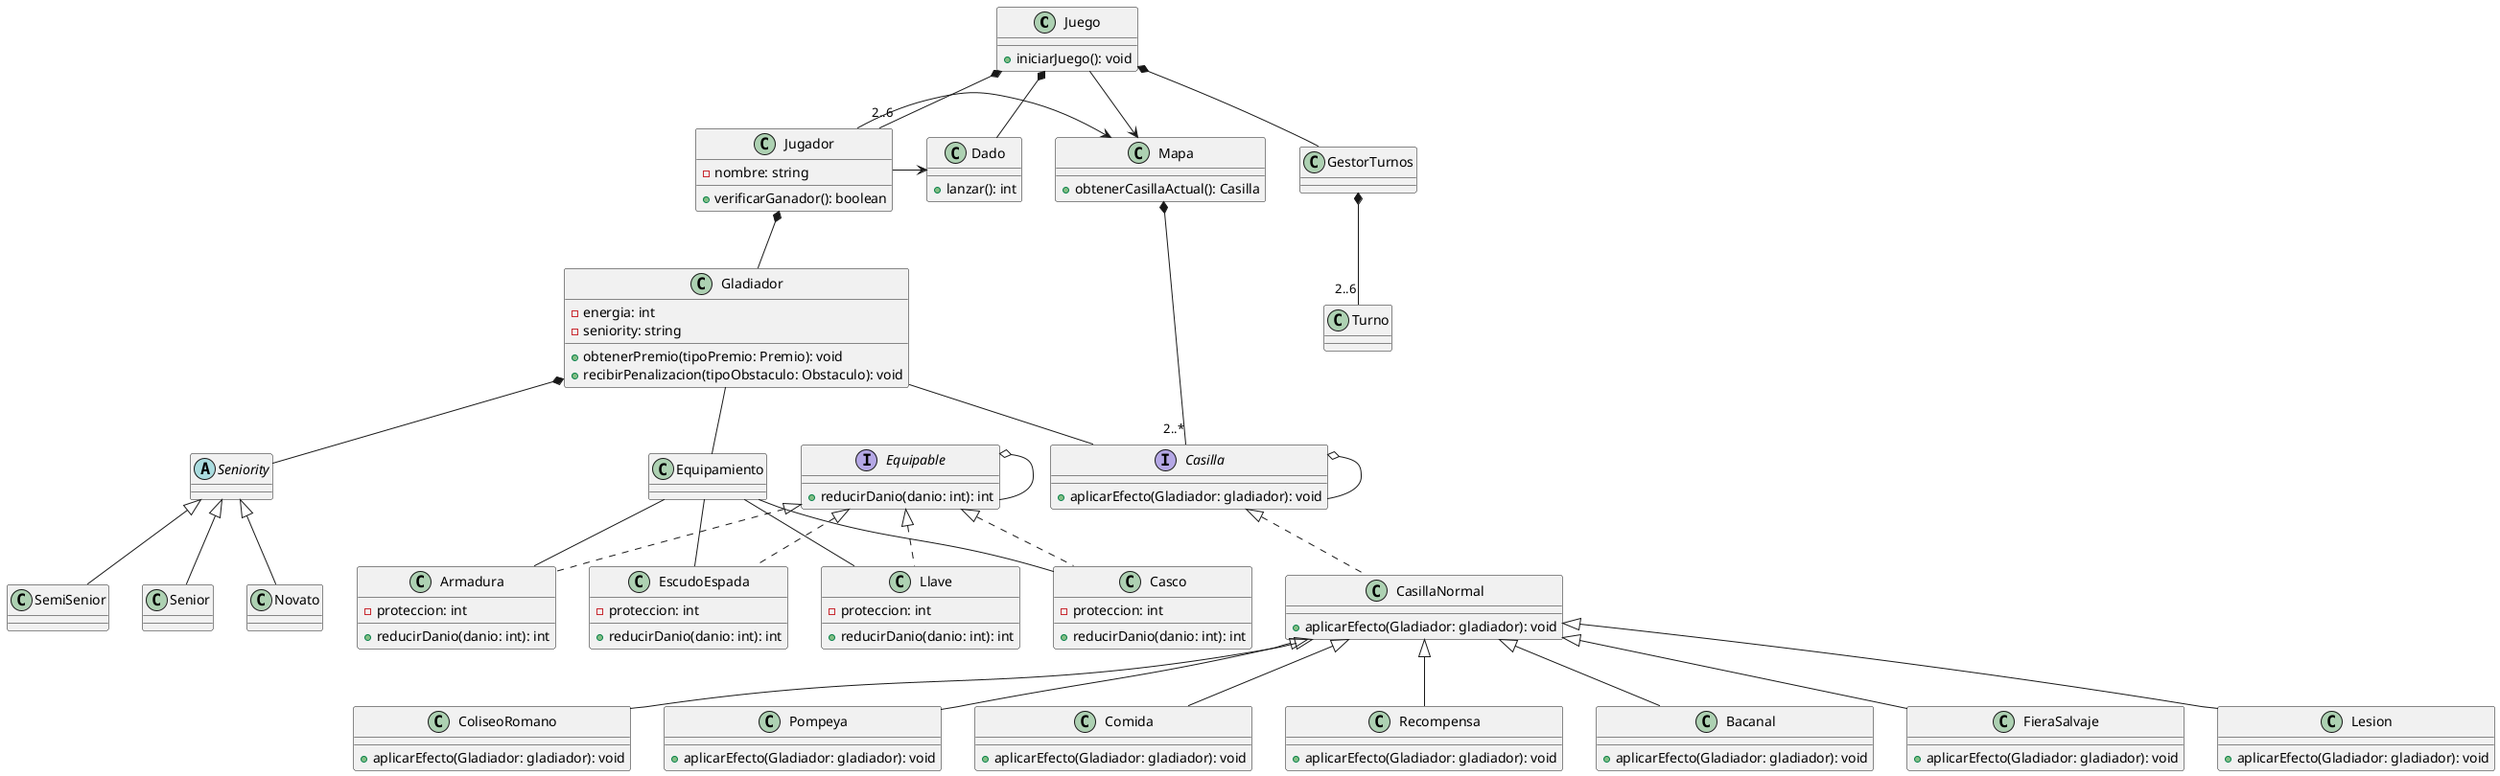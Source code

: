 @startuml
class Juego {
    + iniciarJuego(): void
}

class Dado {
    + lanzar(): int
}

class Mapa {
    + obtenerCasillaActual(): Casilla
}

class Jugador {
    - nombre: string
    + verificarGanador(): boolean
}

class GestorTurnos {

}

class Turno {

}

interface Casilla {
    + aplicarEfecto(Gladiador: gladiador): void
}

class CasillaNormal implements Casilla {
    + aplicarEfecto(Gladiador: gladiador): void
}

class ColiseoRomano extends CasillaNormal {
    + aplicarEfecto(Gladiador: gladiador): void
}

class Pompeya extends CasillaNormal {
    + aplicarEfecto(Gladiador: gladiador): void
}

class Comida extends CasillaNormal {
    + aplicarEfecto(Gladiador: gladiador): void
}

class Recompensa extends CasillaNormal {
    + aplicarEfecto(Gladiador: gladiador): void
}

class Bacanal extends CasillaNormal {
    + aplicarEfecto(Gladiador: gladiador): void
}

class FieraSalvaje extends CasillaNormal {
    + aplicarEfecto(Gladiador: gladiador): void
}

class Lesion extends CasillaNormal {
    + aplicarEfecto(Gladiador: gladiador): void
}

class Gladiador {
    - energia: int
    - seniority: string
    + obtenerPremio(tipoPremio: Premio): void
    + recibirPenalizacion(tipoObstaculo: Obstaculo): void
}

class Equipamiento {

}

interface Equipable {
    + reducirDanio(danio: int): int
}

class Casco implements Equipable {
    - proteccion: int
    + reducirDanio(danio: int): int
}

class Armadura implements Equipable {
    - proteccion: int
    + reducirDanio(danio: int): int
}

class EscudoEspada implements Equipable {
    - proteccion: int
    + reducirDanio(danio: int): int
}

class Llave implements Equipable {
    - proteccion: int
    + reducirDanio(danio: int): int
}

abstract class Seniority {

}

class Novato Extends Seniority {

}

class SemiSenior Extends Seniority {

}

class Senior Extends Seniority {

}


Juego --> Mapa
Mapa *-- "2..*" Casilla
Juego *-- "2..6" Jugador
Juego  *-- Dado
Juego  *-- GestorTurnos
GestorTurnos *-- "2..6" Turno
Jugador *-- Gladiador
Jugador -> Dado
Jugador -> Mapa
Gladiador -- Equipamiento
Gladiador -- Casilla
Gladiador *-- Seniority
Equipamiento -- Casco
Equipamiento -- Armadura
Equipamiento -- EscudoEspada
Equipamiento -- Llave
Casilla o-- Casilla
Equipable o-- Equipable
@enduml

@startuml

skinparam linetype ortho

class Gladiador {
}

class GladiadorSano {
    + GladiadorSano(Gladiador):
    gladiador: Gladiador+ avanzar(int, int): void
}
class GladiadorLesionado {
    + GladiadorLesionado(Gladiador):
    gladiador: Gladiador+ avanzar(int, int): void
}
class GladiadorSinEnergia {
    + GladiadorSinEnergia(Gladiador):
    gladiador: Gladiador+ avanzar(int, int): void
}

interface Estado << interface >> {
    + avanzar(int, int): void
}

Gladiador <-- GladiadorLesionado
Gladiador <-- GladiadorSano
Gladiador <-- GladiadorSinEnergia

GladiadorLesionado .-> GladiadorSano : "«create»"
GladiadorSinEnergia .-> GladiadorSano : "«create»"
Gladiador .-> GladiadorSinEnergia : "«create»"

GladiadorLesionado   .--^  Estado
GladiadorSano        .--^  Estado
GladiadorSinEnergia  .--^  Estado
@enduml

test - juego
